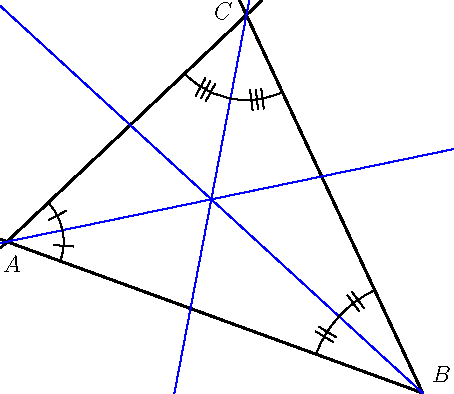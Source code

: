 import geometry;
size(8cm,0);

// currentcoordsys=cartesiansystem((2,1),i=(1,0.5),j=(-0.25,0.75));
// show(currentcoordsys);

triangle t=rotate(-20)*triangle((-1,0), (2,0), (0,2));
drawline(t, linewidth(bp));
label(t, alignAngle=90, alignFactor=2);

/*<asyxml><view file="modules/geometry.asy" type="point" signature="incenter(triangle)"/></asyxml>*/
point incenter=incenter(t);

line ba=bisector(t.VA);
draw(ba, blue);
markangle((line) t.AB, (line) t.AC,StickIntervalMarker(i=2,n=1));

line bb=bisector(t.VB);
draw(bb, blue);
markangle((line) t.BC, (line) t.BA, radius=2cm, StickIntervalMarker(i=2,n=2));

line bc=bisector(t.VC);
draw(bc, blue);
markangle((line) t.CA, (line) t.CB, radius=1.5cm, StickIntervalMarker(i=2,n=3));
